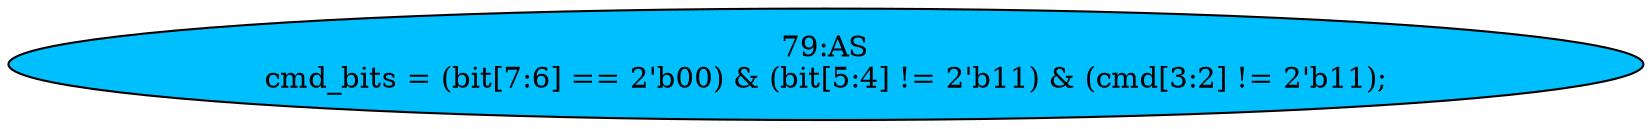 strict digraph "" {
	node [label="\N"];
	"79:AS"	 [ast="<pyverilog.vparser.ast.Assign object at 0x7fa03f8d5850>",
		def_var="['cmd_bits']",
		fillcolor=deepskyblue,
		label="79:AS
cmd_bits = (bit[7:6] == 2'b00) & (bit[5:4] != 2'b11) & (cmd[3:2] != 2'b11);",
		statements="[]",
		style=filled,
		typ=Assign,
		use_var="['bit', 'bit', 'cmd']"];
}
